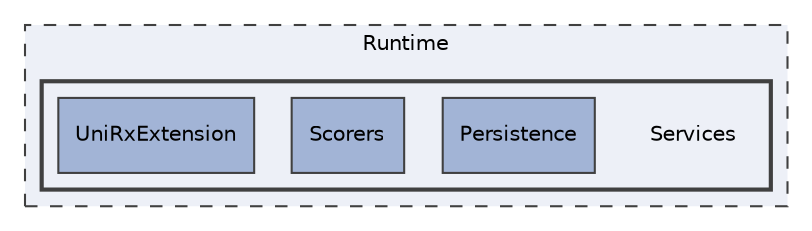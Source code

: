 digraph "Runtime/Services"
{
 // LATEX_PDF_SIZE
  edge [fontname="Helvetica",fontsize="10",labelfontname="Helvetica",labelfontsize="10"];
  node [fontname="Helvetica",fontsize="10",shape=record];
  compound=true
  subgraph clusterdir_4f6666a8f2ab10bc970eb7559668f031 {
    graph [ bgcolor="#edf0f7", pencolor="grey25", style="filled,dashed,", label="Runtime", fontname="Helvetica", fontsize="10", URL="dir_4f6666a8f2ab10bc970eb7559668f031.html"]
  subgraph clusterdir_eee21a05cf32e9d276a56af119f73ab7 {
    graph [ bgcolor="#edf0f7", pencolor="grey25", style="filled,bold,", label="", fontname="Helvetica", fontsize="10", URL="dir_eee21a05cf32e9d276a56af119f73ab7.html"]
    dir_eee21a05cf32e9d276a56af119f73ab7 [shape=plaintext, label="Services"];
  dir_3415360b7af76f618506f7c2cba697a9 [shape=box, label="Persistence", style="filled,", fillcolor="#a2b4d6", color="grey25", URL="dir_3415360b7af76f618506f7c2cba697a9.html"];
  dir_6abfd2fe1c2df22957b54631287376f7 [shape=box, label="Scorers", style="filled,", fillcolor="#a2b4d6", color="grey25", URL="dir_6abfd2fe1c2df22957b54631287376f7.html"];
  dir_94a9dd674c133a1abd2a7c313abab549 [shape=box, label="UniRxExtension", style="filled,", fillcolor="#a2b4d6", color="grey25", URL="dir_94a9dd674c133a1abd2a7c313abab549.html"];
  }
  }
}
